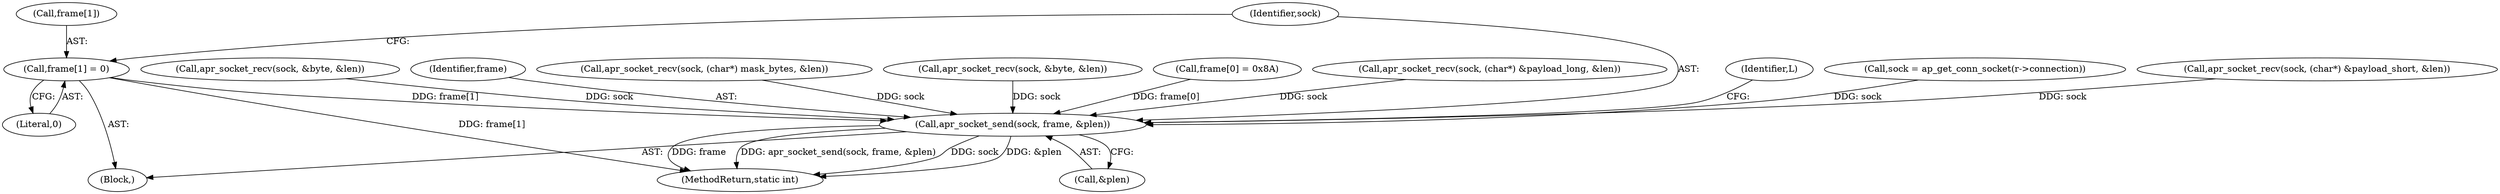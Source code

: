 digraph "0_httpd_643f0fcf3b8ab09a68f0ecd2aa37aafeda3e63ef@array" {
"1000553" [label="(Call,frame[1] = 0)"];
"1000558" [label="(Call,apr_socket_send(sock, frame, &plen))"];
"1000553" [label="(Call,frame[1] = 0)"];
"1000557" [label="(Literal,0)"];
"1000559" [label="(Identifier,sock)"];
"1000561" [label="(Call,&plen)"];
"1000543" [label="(Block,)"];
"1000176" [label="(Call,apr_socket_recv(sock, &byte, &len))"];
"1000554" [label="(Call,frame[1])"];
"1000548" [label="(Call,frame[0] = 0x8A)"];
"1000330" [label="(Call,apr_socket_recv(sock, (char*) &payload_long, &len))"];
"1000225" [label="(Call,apr_socket_recv(sock, &byte, &len))"];
"1000560" [label="(Identifier,frame)"];
"1000397" [label="(Call,apr_socket_recv(sock, (char*) mask_bytes, &len))"];
"1000558" [label="(Call,apr_socket_send(sock, frame, &plen))"];
"1000564" [label="(Identifier,L)"];
"1000567" [label="(MethodReturn,static int)"];
"1000165" [label="(Call,sock = ap_get_conn_socket(r->connection))"];
"1000280" [label="(Call,apr_socket_recv(sock, (char*) &payload_short, &len))"];
"1000553" -> "1000543"  [label="AST: "];
"1000553" -> "1000557"  [label="CFG: "];
"1000554" -> "1000553"  [label="AST: "];
"1000557" -> "1000553"  [label="AST: "];
"1000559" -> "1000553"  [label="CFG: "];
"1000553" -> "1000567"  [label="DDG: frame[1]"];
"1000553" -> "1000558"  [label="DDG: frame[1]"];
"1000558" -> "1000543"  [label="AST: "];
"1000558" -> "1000561"  [label="CFG: "];
"1000559" -> "1000558"  [label="AST: "];
"1000560" -> "1000558"  [label="AST: "];
"1000561" -> "1000558"  [label="AST: "];
"1000564" -> "1000558"  [label="CFG: "];
"1000558" -> "1000567"  [label="DDG: frame"];
"1000558" -> "1000567"  [label="DDG: apr_socket_send(sock, frame, &plen)"];
"1000558" -> "1000567"  [label="DDG: sock"];
"1000558" -> "1000567"  [label="DDG: &plen"];
"1000330" -> "1000558"  [label="DDG: sock"];
"1000397" -> "1000558"  [label="DDG: sock"];
"1000225" -> "1000558"  [label="DDG: sock"];
"1000165" -> "1000558"  [label="DDG: sock"];
"1000280" -> "1000558"  [label="DDG: sock"];
"1000176" -> "1000558"  [label="DDG: sock"];
"1000548" -> "1000558"  [label="DDG: frame[0]"];
}
